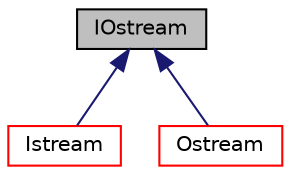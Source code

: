 digraph "IOstream"
{
  bgcolor="transparent";
  edge [fontname="Helvetica",fontsize="10",labelfontname="Helvetica",labelfontsize="10"];
  node [fontname="Helvetica",fontsize="10",shape=record];
  Node0 [label="IOstream",height=0.2,width=0.4,color="black", fillcolor="grey75", style="filled", fontcolor="black"];
  Node0 -> Node1 [dir="back",color="midnightblue",fontsize="10",style="solid",fontname="Helvetica"];
  Node1 [label="Istream",height=0.2,width=0.4,color="red",URL="$a27341.html",tooltip="An Istream is an abstract base class for all input systems (streams, files, token lists etc)..."];
  Node0 -> Node9 [dir="back",color="midnightblue",fontsize="10",style="solid",fontname="Helvetica"];
  Node9 [label="Ostream",height=0.2,width=0.4,color="red",URL="$a27345.html",tooltip="An Ostream is an abstract base class for all output systems (streams, files, token lists..."];
}
